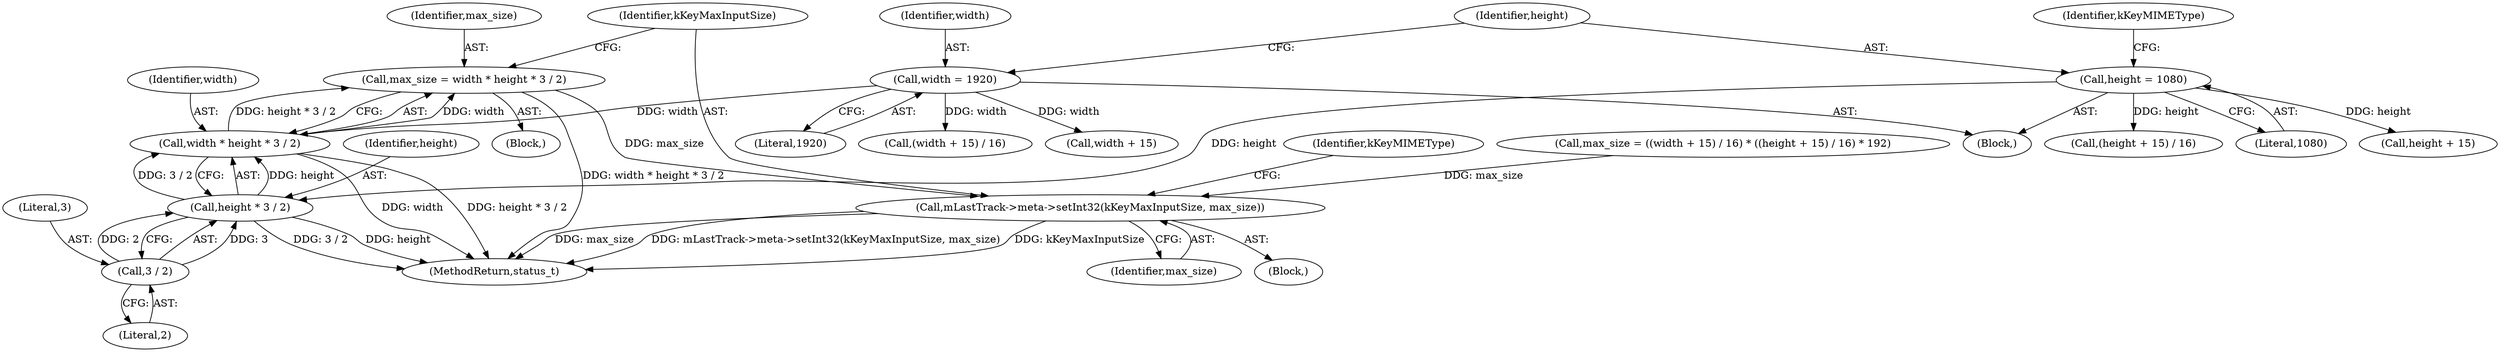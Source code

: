 digraph "0_Android_2674a7218eaa3c87f2ee26d26da5b9170e10f859@integer" {
"1001896" [label="(Call,max_size = width * height * 3 / 2)"];
"1001898" [label="(Call,width * height * 3 / 2)"];
"1001861" [label="(Call,width = 1920)"];
"1001900" [label="(Call,height * 3 / 2)"];
"1001864" [label="(Call,height = 1080)"];
"1001902" [label="(Call,3 / 2)"];
"1001905" [label="(Call,mLastTrack->meta->setInt32(kKeyMaxInputSize, max_size))"];
"1001863" [label="(Literal,1920)"];
"1001896" [label="(Call,max_size = width * height * 3 / 2)"];
"1001907" [label="(Identifier,max_size)"];
"1001897" [label="(Identifier,max_size)"];
"1002927" [label="(MethodReturn,status_t)"];
"1001888" [label="(Call,(height + 15) / 16)"];
"1001882" [label="(Call,(width + 15) / 16)"];
"1001865" [label="(Identifier,height)"];
"1001861" [label="(Call,width = 1920)"];
"1001864" [label="(Call,height = 1080)"];
"1001889" [label="(Call,height + 15)"];
"1001906" [label="(Identifier,kKeyMaxInputSize)"];
"1001862" [label="(Identifier,width)"];
"1001903" [label="(Literal,3)"];
"1001866" [label="(Literal,1080)"];
"1001858" [label="(Block,)"];
"1001870" [label="(Identifier,kKeyMIMEType)"];
"1001883" [label="(Call,width + 15)"];
"1001905" [label="(Call,mLastTrack->meta->setInt32(kKeyMaxInputSize, max_size))"];
"1001843" [label="(Block,)"];
"1001902" [label="(Call,3 / 2)"];
"1001900" [label="(Call,height * 3 / 2)"];
"1001911" [label="(Identifier,kKeyMIMEType)"];
"1001899" [label="(Identifier,width)"];
"1001901" [label="(Identifier,height)"];
"1001904" [label="(Literal,2)"];
"1001898" [label="(Call,width * height * 3 / 2)"];
"1001879" [label="(Call,max_size = ((width + 15) / 16) * ((height + 15) / 16) * 192)"];
"1001895" [label="(Block,)"];
"1001896" -> "1001895"  [label="AST: "];
"1001896" -> "1001898"  [label="CFG: "];
"1001897" -> "1001896"  [label="AST: "];
"1001898" -> "1001896"  [label="AST: "];
"1001906" -> "1001896"  [label="CFG: "];
"1001896" -> "1002927"  [label="DDG: width * height * 3 / 2"];
"1001898" -> "1001896"  [label="DDG: width"];
"1001898" -> "1001896"  [label="DDG: height * 3 / 2"];
"1001896" -> "1001905"  [label="DDG: max_size"];
"1001898" -> "1001900"  [label="CFG: "];
"1001899" -> "1001898"  [label="AST: "];
"1001900" -> "1001898"  [label="AST: "];
"1001898" -> "1002927"  [label="DDG: width"];
"1001898" -> "1002927"  [label="DDG: height * 3 / 2"];
"1001861" -> "1001898"  [label="DDG: width"];
"1001900" -> "1001898"  [label="DDG: height"];
"1001900" -> "1001898"  [label="DDG: 3 / 2"];
"1001861" -> "1001858"  [label="AST: "];
"1001861" -> "1001863"  [label="CFG: "];
"1001862" -> "1001861"  [label="AST: "];
"1001863" -> "1001861"  [label="AST: "];
"1001865" -> "1001861"  [label="CFG: "];
"1001861" -> "1001882"  [label="DDG: width"];
"1001861" -> "1001883"  [label="DDG: width"];
"1001900" -> "1001902"  [label="CFG: "];
"1001901" -> "1001900"  [label="AST: "];
"1001902" -> "1001900"  [label="AST: "];
"1001900" -> "1002927"  [label="DDG: 3 / 2"];
"1001900" -> "1002927"  [label="DDG: height"];
"1001864" -> "1001900"  [label="DDG: height"];
"1001902" -> "1001900"  [label="DDG: 3"];
"1001902" -> "1001900"  [label="DDG: 2"];
"1001864" -> "1001858"  [label="AST: "];
"1001864" -> "1001866"  [label="CFG: "];
"1001865" -> "1001864"  [label="AST: "];
"1001866" -> "1001864"  [label="AST: "];
"1001870" -> "1001864"  [label="CFG: "];
"1001864" -> "1001888"  [label="DDG: height"];
"1001864" -> "1001889"  [label="DDG: height"];
"1001902" -> "1001904"  [label="CFG: "];
"1001903" -> "1001902"  [label="AST: "];
"1001904" -> "1001902"  [label="AST: "];
"1001905" -> "1001843"  [label="AST: "];
"1001905" -> "1001907"  [label="CFG: "];
"1001906" -> "1001905"  [label="AST: "];
"1001907" -> "1001905"  [label="AST: "];
"1001911" -> "1001905"  [label="CFG: "];
"1001905" -> "1002927"  [label="DDG: max_size"];
"1001905" -> "1002927"  [label="DDG: mLastTrack->meta->setInt32(kKeyMaxInputSize, max_size)"];
"1001905" -> "1002927"  [label="DDG: kKeyMaxInputSize"];
"1001879" -> "1001905"  [label="DDG: max_size"];
}
